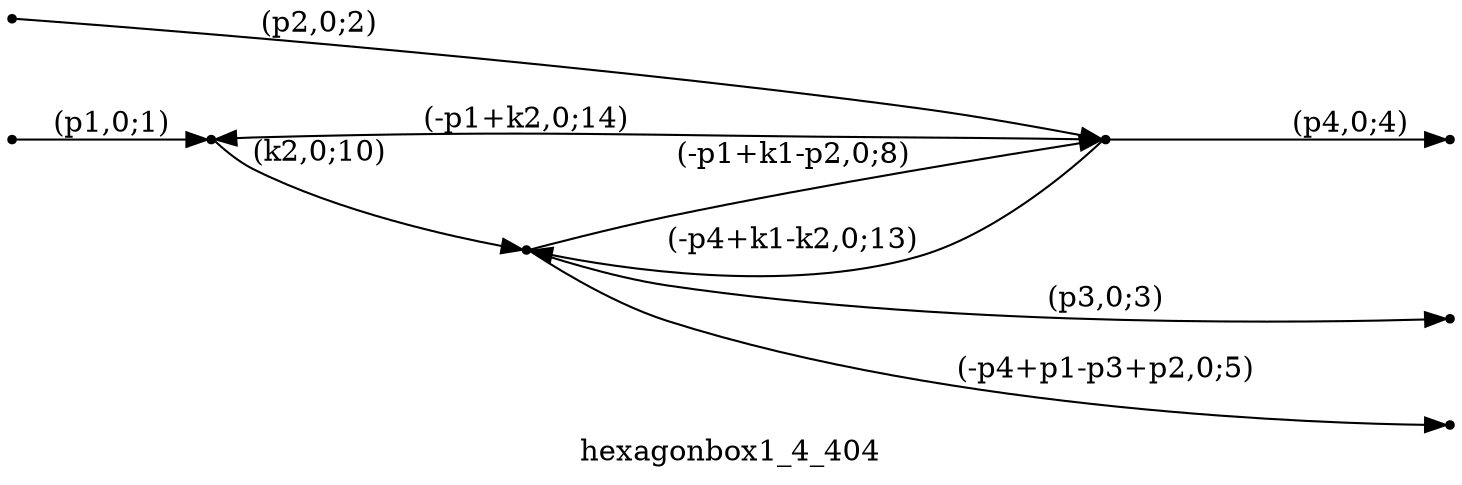 digraph hexagonbox1_4_404 {
  label="hexagonbox1_4_404";
  rankdir="LR";
  subgraph edges {
    -1 -> 3 [label="(p1,0;1)"];
    -2 -> 2 [label="(p2,0;2)"];
    1 -> -3 [label="(p3,0;3)"];
    2 -> -4 [label="(p4,0;4)"];
    1 -> -5 [label="(-p4+p1-p3+p2,0;5)"];
    1 -> 2 [label="(-p1+k1-p2,0;8)"];
    3 -> 1 [label="(k2,0;10)"];
    2 -> 1 [label="(-p4+k1-k2,0;13)"];
    2 -> 3 [label="(-p1+k2,0;14)"];
  }
  subgraph incoming { rank="source"; -1; -2; }
  subgraph outgoing { rank="sink"; -3; -4; -5; }
-5 [shape=point];
-4 [shape=point];
-3 [shape=point];
-2 [shape=point];
-1 [shape=point];
1 [shape=point];
2 [shape=point];
3 [shape=point];
}

